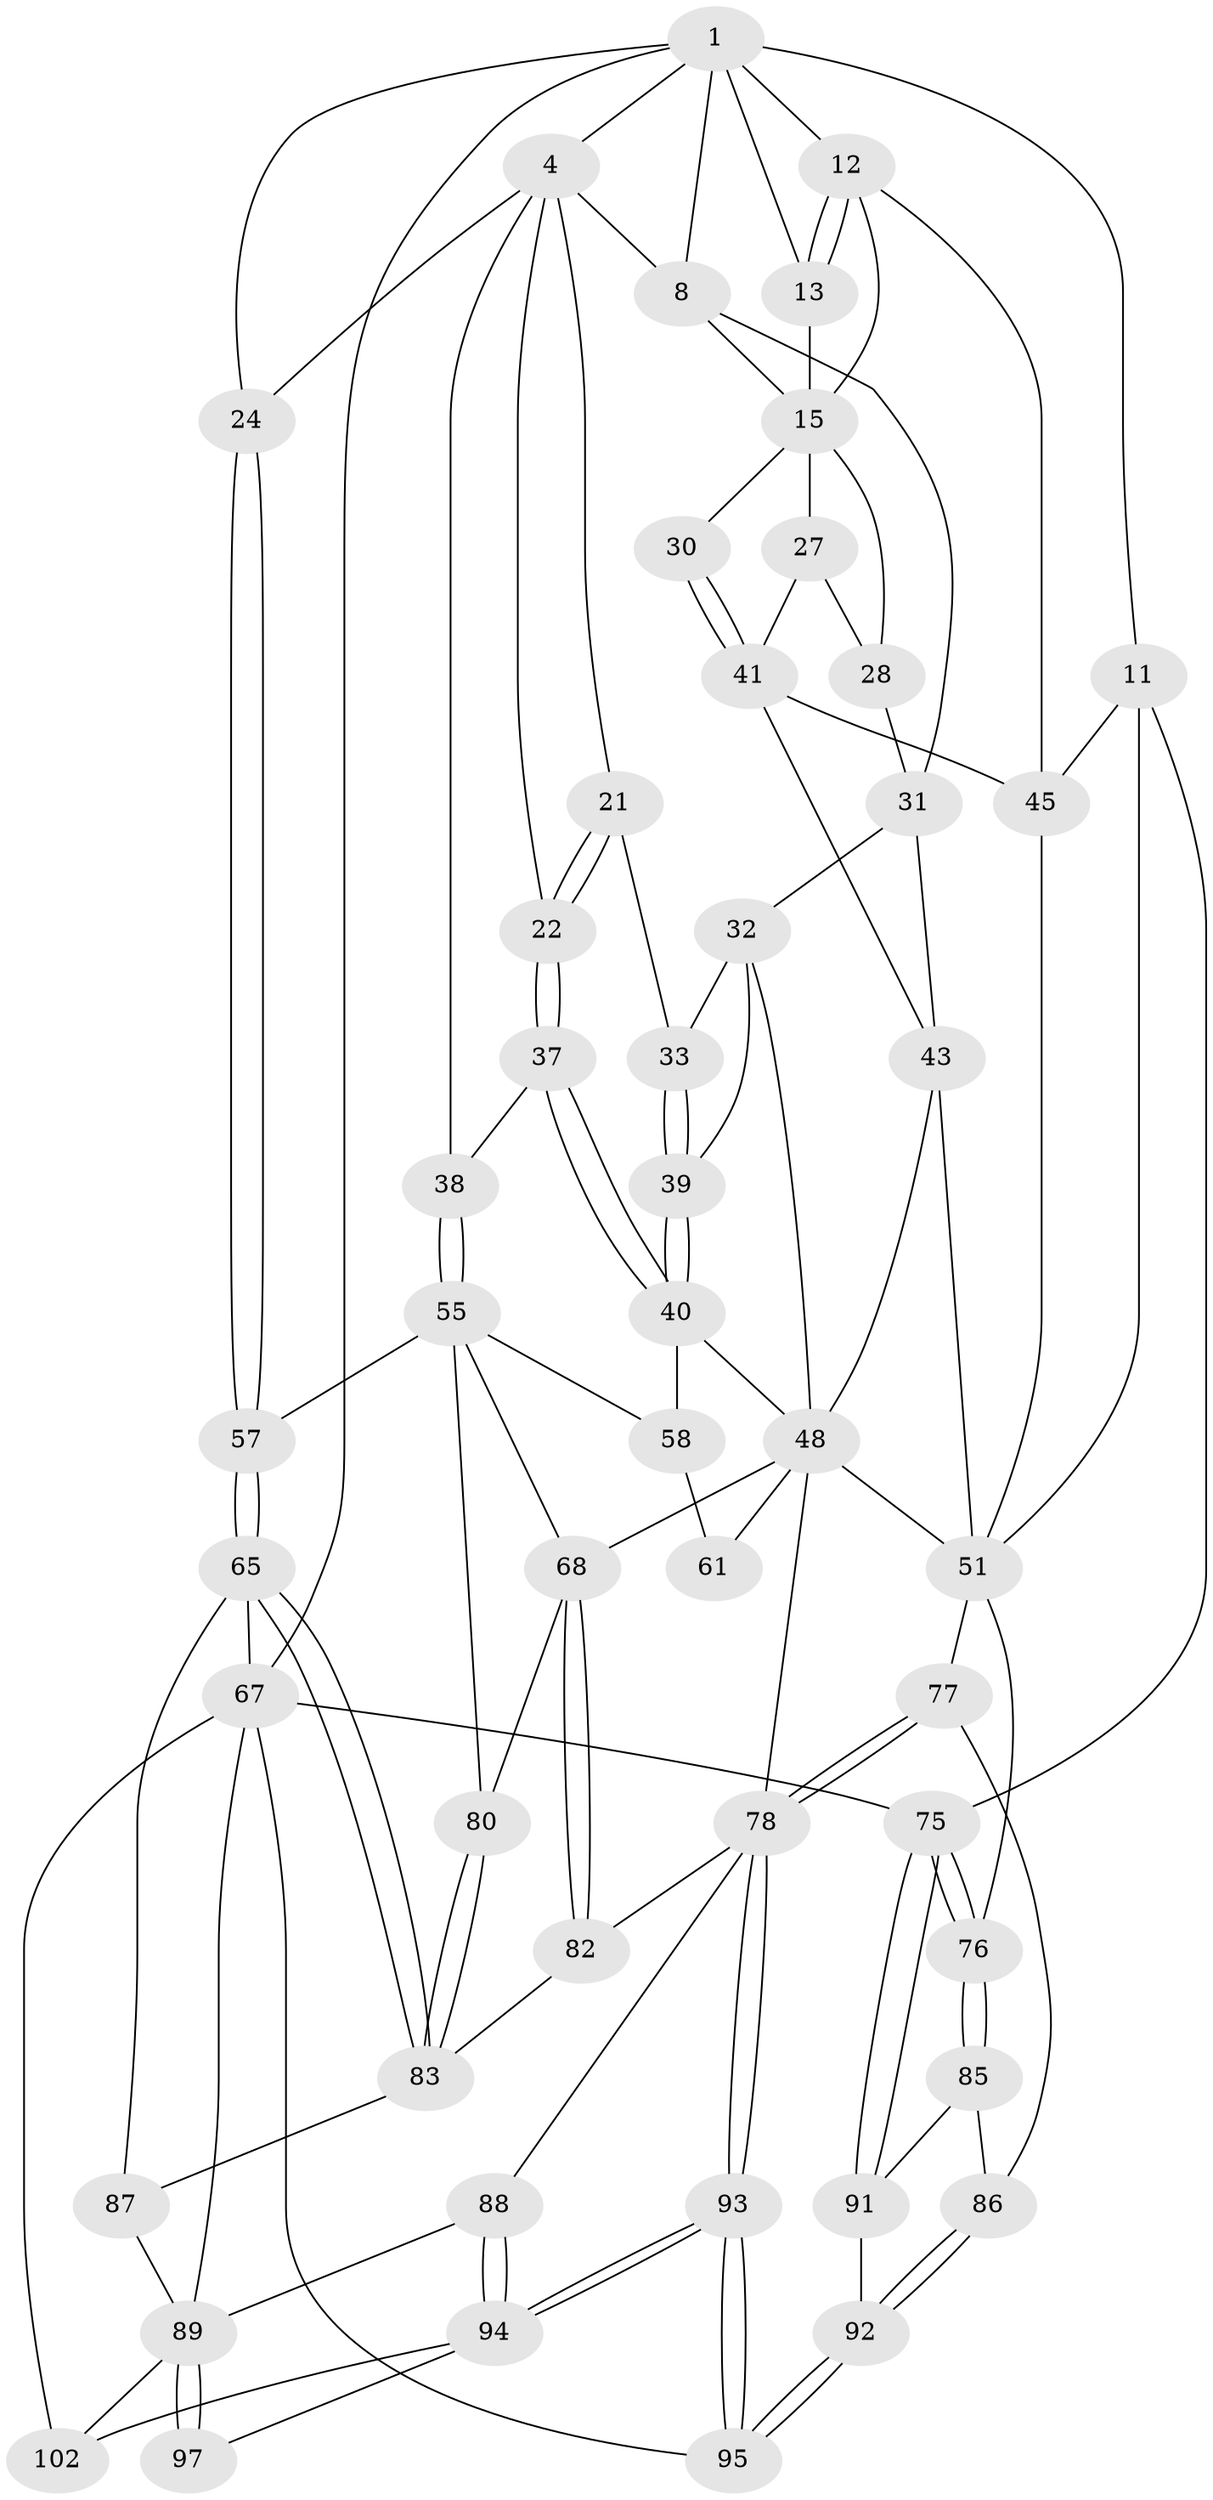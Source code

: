 // original degree distribution, {3: 0.019417475728155338, 6: 0.22330097087378642, 5: 0.5048543689320388, 4: 0.2524271844660194}
// Generated by graph-tools (version 1.1) at 2025/28/03/15/25 16:28:04]
// undirected, 51 vertices, 119 edges
graph export_dot {
graph [start="1"]
  node [color=gray90,style=filled];
  1 [pos="+0.2901310519853299+0",super="+2+6"];
  4 [pos="+0.15814884887946384+0.12322241546557455",super="+5+23"];
  8 [pos="+0.4428448755541333+0.11702235383673945",super="+19"];
  11 [pos="+1+0",super="+53"];
  12 [pos="+0.8497936042289297+0.2625146497203044",super="+36"];
  13 [pos="+0.6941892548535908+0",super="+14"];
  15 [pos="+0.5717680215026509+0.2100629716724851",super="+20+16"];
  21 [pos="+0.353267953261975+0.19726882691388994"];
  22 [pos="+0.23952041212902975+0.23245243634637375"];
  24 [pos="+0+0.13300204456026216"];
  27 [pos="+0.5561047953876174+0.27893798027668965"];
  28 [pos="+0.5450831234097125+0.28164580574169557",super="+34"];
  30 [pos="+0.657458639247284+0.27267749737236635"];
  31 [pos="+0.411325637419801+0.28689900826617726",super="+35"];
  32 [pos="+0.40118396736758155+0.286785698524383",super="+47"];
  33 [pos="+0.36112162375375606+0.22192173977464286"];
  37 [pos="+0.20965933030883896+0.34353967196028834"];
  38 [pos="+0.1155334744697926+0.35732071796883386"];
  39 [pos="+0.27451966611430223+0.37604378412354494"];
  40 [pos="+0.2664602266898453+0.3812396831161359",super="+54"];
  41 [pos="+0.6367056155230678+0.3134665568006705",super="+42"];
  43 [pos="+0.6133598541488596+0.3905465780742843",super="+44"];
  45 [pos="+0.9320244759278445+0.385910391682031",super="+46"];
  48 [pos="+0.5083799650243693+0.3956913105340255",super="+49+60"];
  51 [pos="+0.8722403601959873+0.4487102628091343",super="+71+52"];
  55 [pos="+0+0.4717557944762104",super="+56+59"];
  57 [pos="+0+0.5249333982577618"];
  58 [pos="+0.28844075669875263+0.45348106804083854"];
  61 [pos="+0.4549271264284735+0.47512385276880703"];
  65 [pos="+0+0.9941438370591699",super="+66"];
  67 [pos="+0+1",super="+103"];
  68 [pos="+0.4223722311409086+0.6617738731016531",super="+69"];
  75 [pos="+1+1"];
  76 [pos="+1+0.749812505023394"];
  77 [pos="+0.79470630092203+0.7501911817062901"];
  78 [pos="+0.7889828133285586+0.7597476588027329",super="+79"];
  80 [pos="+0.17222528352442731+0.7117020688793124"];
  82 [pos="+0.423350221920472+0.7098727565950412"];
  83 [pos="+0.17542556009952737+0.729851480290885",super="+84"];
  85 [pos="+0.9724425768310567+0.7756422393104497"];
  86 [pos="+0.9683905784081801+0.7755347419347707"];
  87 [pos="+0.20841159772130632+0.801633601929116"];
  88 [pos="+0.44646107286571246+0.7811331461054293"];
  89 [pos="+0.3430803253709436+0.8710882095411717",super="+90"];
  91 [pos="+0.9852204781232508+0.9374332214984133"];
  92 [pos="+0.9507742169396111+0.9361856166047593"];
  93 [pos="+0.7542364666914003+0.9145788013481825"];
  94 [pos="+0.4918969067410217+0.8477815039574284",super="+99"];
  95 [pos="+0.7637442529027145+0.9630849498774835"];
  97 [pos="+0.342203274417931+0.9305626261520916"];
  102 [pos="+0.5046663658093429+1"];
  1 -- 67;
  1 -- 4;
  1 -- 24;
  1 -- 11 [weight=2];
  1 -- 8;
  1 -- 12;
  1 -- 13;
  4 -- 8;
  4 -- 21;
  4 -- 24;
  4 -- 38;
  4 -- 22;
  8 -- 31;
  8 -- 15;
  11 -- 75;
  11 -- 45;
  11 -- 51;
  12 -- 13;
  12 -- 13;
  12 -- 45;
  12 -- 15;
  13 -- 15 [weight=2];
  15 -- 30 [weight=2];
  15 -- 27;
  15 -- 28 [weight=2];
  21 -- 22;
  21 -- 22;
  21 -- 33;
  22 -- 37;
  22 -- 37;
  24 -- 57;
  24 -- 57;
  27 -- 28;
  27 -- 41;
  28 -- 31;
  30 -- 41;
  30 -- 41;
  31 -- 32;
  31 -- 43;
  32 -- 33;
  32 -- 39;
  32 -- 48;
  33 -- 39;
  33 -- 39;
  37 -- 38;
  37 -- 40;
  37 -- 40;
  38 -- 55;
  38 -- 55;
  39 -- 40;
  39 -- 40;
  40 -- 48;
  40 -- 58;
  41 -- 45;
  41 -- 43;
  43 -- 48;
  43 -- 51;
  45 -- 51;
  48 -- 61 [weight=2];
  48 -- 51 [weight=2];
  48 -- 68;
  48 -- 78;
  51 -- 77;
  51 -- 76;
  55 -- 80;
  55 -- 57;
  55 -- 68 [weight=2];
  55 -- 58;
  57 -- 65;
  57 -- 65;
  58 -- 61;
  65 -- 83;
  65 -- 83;
  65 -- 67;
  65 -- 87;
  67 -- 75;
  67 -- 102;
  67 -- 95;
  67 -- 89;
  68 -- 82;
  68 -- 82;
  68 -- 80;
  75 -- 76;
  75 -- 76;
  75 -- 91;
  75 -- 91;
  76 -- 85;
  76 -- 85;
  77 -- 78;
  77 -- 78;
  77 -- 86;
  78 -- 93;
  78 -- 93;
  78 -- 82;
  78 -- 88;
  80 -- 83;
  80 -- 83;
  82 -- 83;
  83 -- 87;
  85 -- 86;
  85 -- 91;
  86 -- 92;
  86 -- 92;
  87 -- 89;
  88 -- 89;
  88 -- 94;
  88 -- 94;
  89 -- 97 [weight=2];
  89 -- 97;
  89 -- 102;
  91 -- 92;
  92 -- 95;
  92 -- 95;
  93 -- 94;
  93 -- 94;
  93 -- 95;
  93 -- 95;
  94 -- 97;
  94 -- 102;
}
